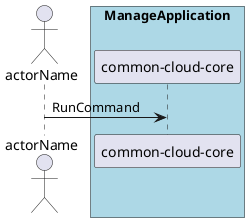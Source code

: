 @startuml
Actor "actorName" as A

box "ManageApplication" #lightblue
participant "common-cloud-core" as S
A -> S : RunCommand
end box

@enduml
